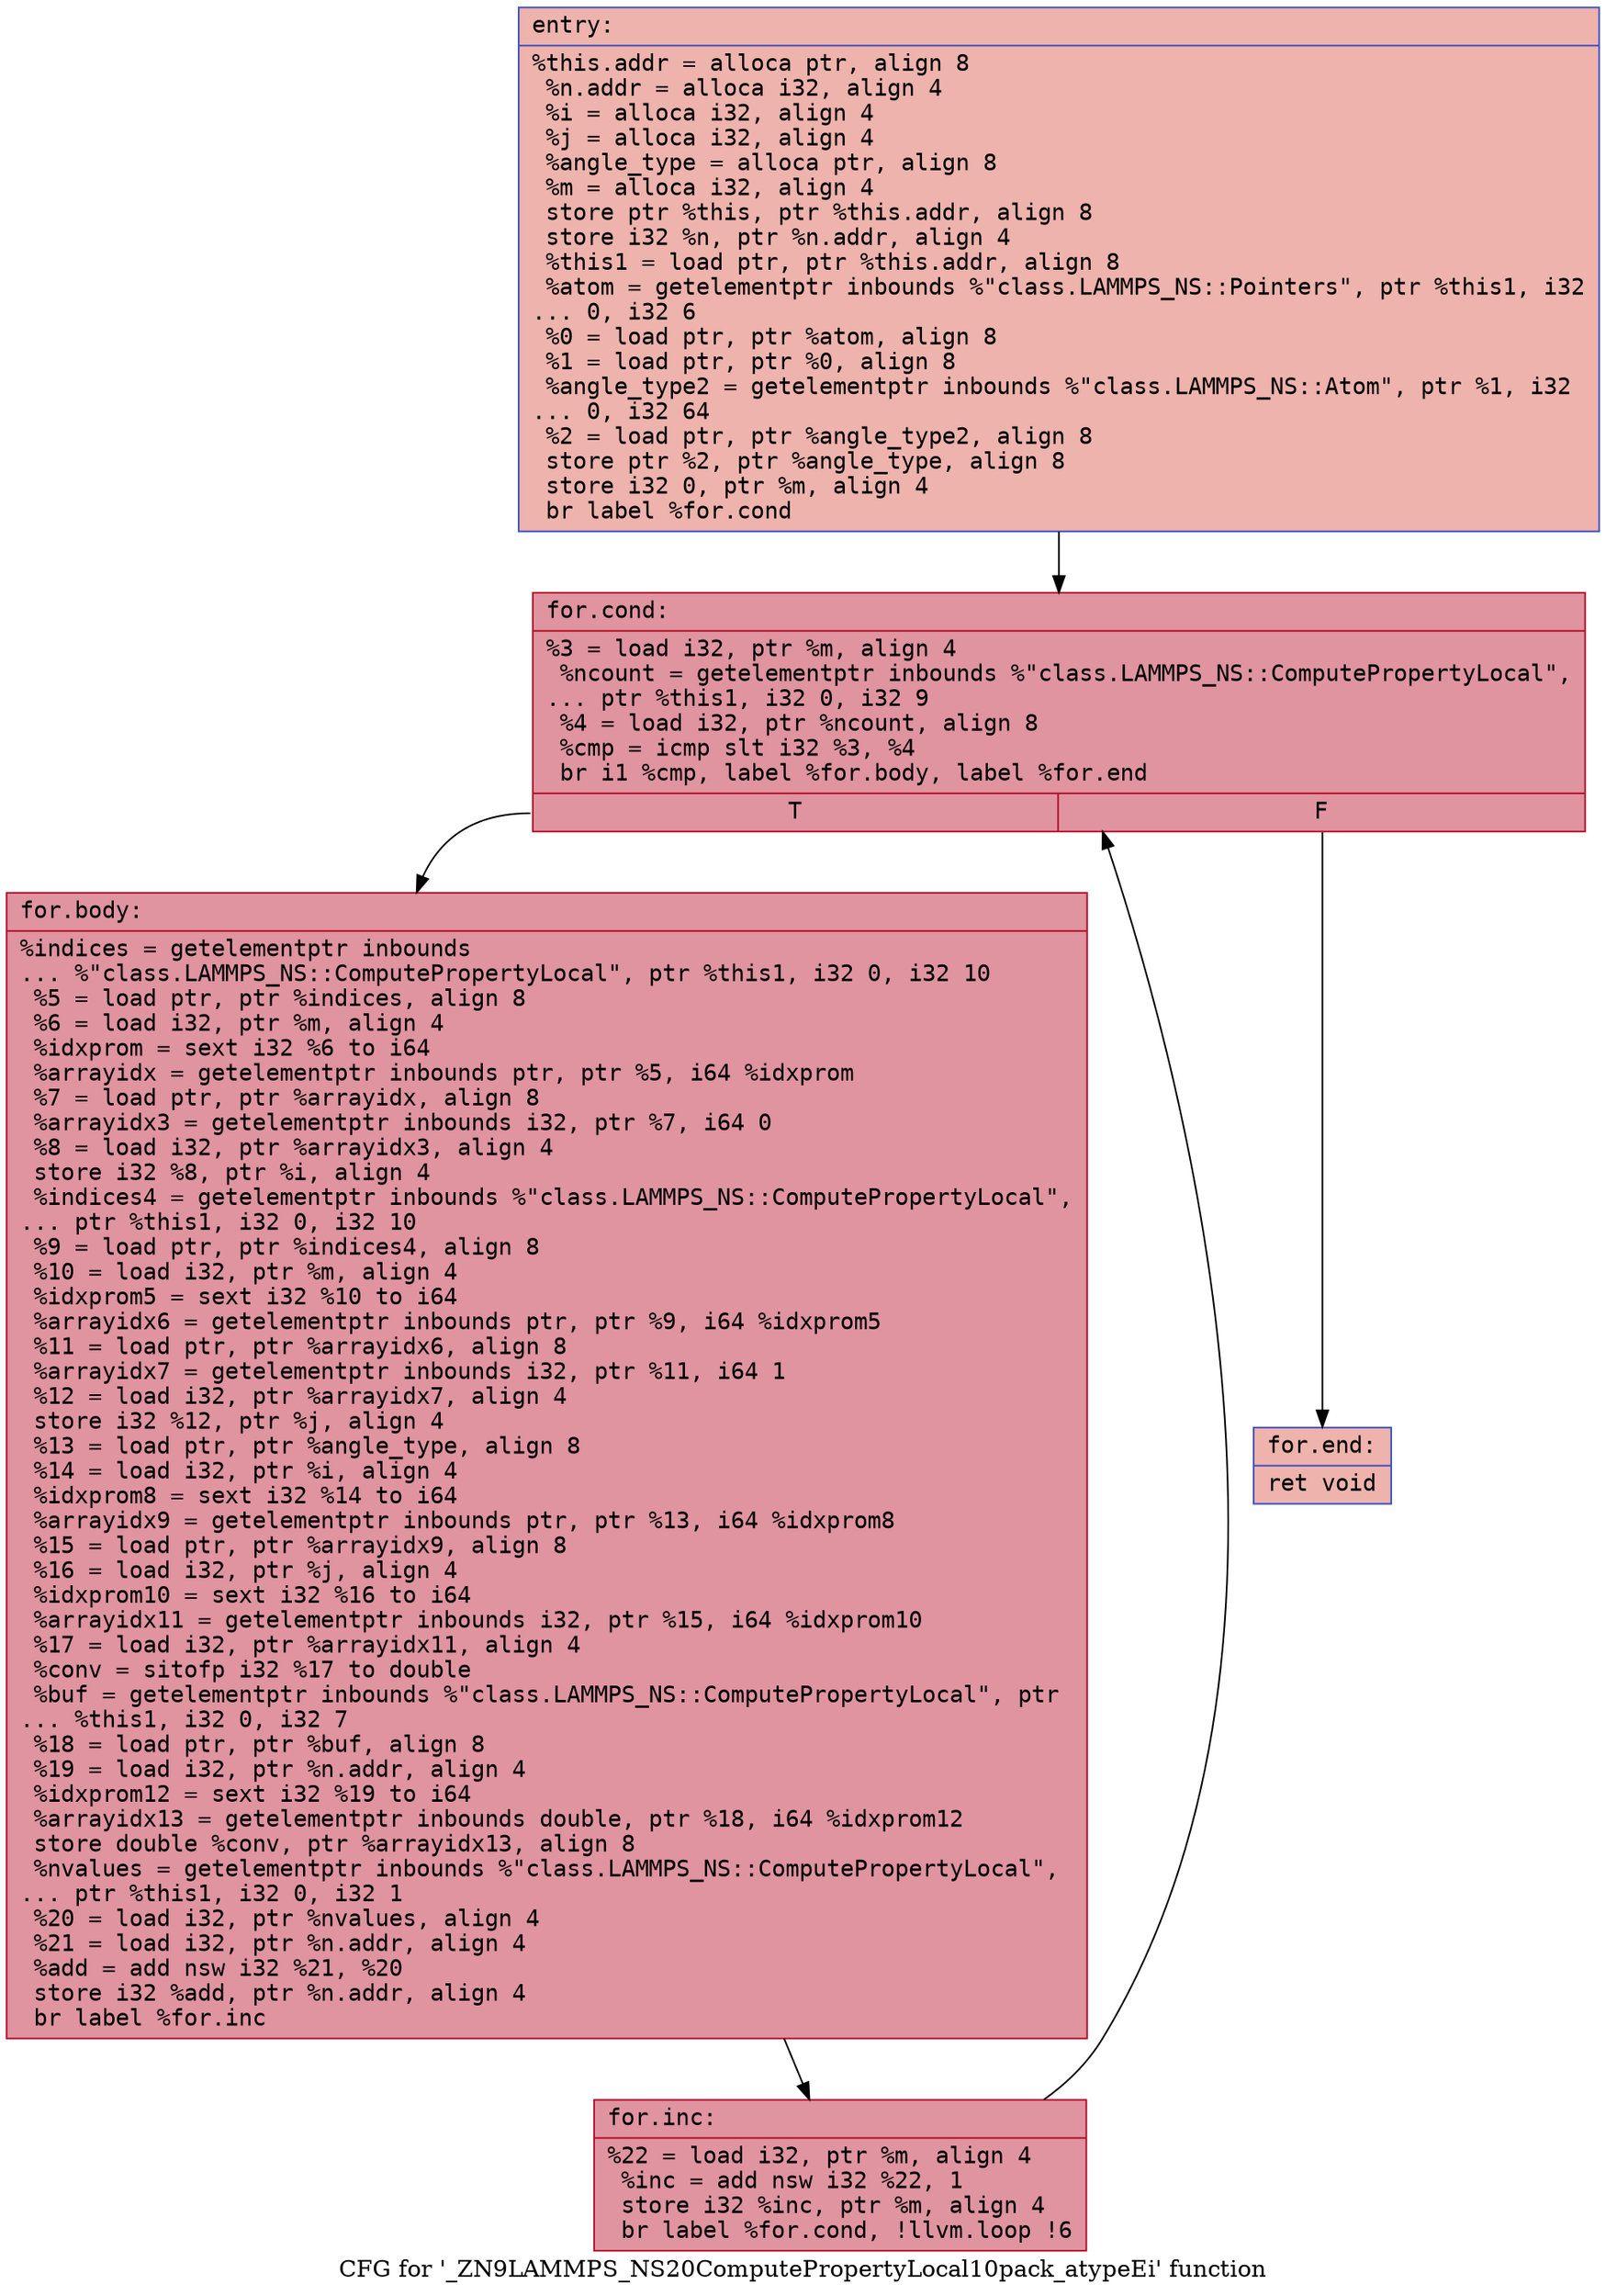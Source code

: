 digraph "CFG for '_ZN9LAMMPS_NS20ComputePropertyLocal10pack_atypeEi' function" {
	label="CFG for '_ZN9LAMMPS_NS20ComputePropertyLocal10pack_atypeEi' function";

	Node0x5611e6867ba0 [shape=record,color="#3d50c3ff", style=filled, fillcolor="#d6524470" fontname="Courier",label="{entry:\l|  %this.addr = alloca ptr, align 8\l  %n.addr = alloca i32, align 4\l  %i = alloca i32, align 4\l  %j = alloca i32, align 4\l  %angle_type = alloca ptr, align 8\l  %m = alloca i32, align 4\l  store ptr %this, ptr %this.addr, align 8\l  store i32 %n, ptr %n.addr, align 4\l  %this1 = load ptr, ptr %this.addr, align 8\l  %atom = getelementptr inbounds %\"class.LAMMPS_NS::Pointers\", ptr %this1, i32\l... 0, i32 6\l  %0 = load ptr, ptr %atom, align 8\l  %1 = load ptr, ptr %0, align 8\l  %angle_type2 = getelementptr inbounds %\"class.LAMMPS_NS::Atom\", ptr %1, i32\l... 0, i32 64\l  %2 = load ptr, ptr %angle_type2, align 8\l  store ptr %2, ptr %angle_type, align 8\l  store i32 0, ptr %m, align 4\l  br label %for.cond\l}"];
	Node0x5611e6867ba0 -> Node0x5611e68685a0[tooltip="entry -> for.cond\nProbability 100.00%" ];
	Node0x5611e68685a0 [shape=record,color="#b70d28ff", style=filled, fillcolor="#b70d2870" fontname="Courier",label="{for.cond:\l|  %3 = load i32, ptr %m, align 4\l  %ncount = getelementptr inbounds %\"class.LAMMPS_NS::ComputePropertyLocal\",\l... ptr %this1, i32 0, i32 9\l  %4 = load i32, ptr %ncount, align 8\l  %cmp = icmp slt i32 %3, %4\l  br i1 %cmp, label %for.body, label %for.end\l|{<s0>T|<s1>F}}"];
	Node0x5611e68685a0:s0 -> Node0x5611e6868a10[tooltip="for.cond -> for.body\nProbability 96.88%" ];
	Node0x5611e68685a0:s1 -> Node0x5611e6868a60[tooltip="for.cond -> for.end\nProbability 3.12%" ];
	Node0x5611e6868a10 [shape=record,color="#b70d28ff", style=filled, fillcolor="#b70d2870" fontname="Courier",label="{for.body:\l|  %indices = getelementptr inbounds\l... %\"class.LAMMPS_NS::ComputePropertyLocal\", ptr %this1, i32 0, i32 10\l  %5 = load ptr, ptr %indices, align 8\l  %6 = load i32, ptr %m, align 4\l  %idxprom = sext i32 %6 to i64\l  %arrayidx = getelementptr inbounds ptr, ptr %5, i64 %idxprom\l  %7 = load ptr, ptr %arrayidx, align 8\l  %arrayidx3 = getelementptr inbounds i32, ptr %7, i64 0\l  %8 = load i32, ptr %arrayidx3, align 4\l  store i32 %8, ptr %i, align 4\l  %indices4 = getelementptr inbounds %\"class.LAMMPS_NS::ComputePropertyLocal\",\l... ptr %this1, i32 0, i32 10\l  %9 = load ptr, ptr %indices4, align 8\l  %10 = load i32, ptr %m, align 4\l  %idxprom5 = sext i32 %10 to i64\l  %arrayidx6 = getelementptr inbounds ptr, ptr %9, i64 %idxprom5\l  %11 = load ptr, ptr %arrayidx6, align 8\l  %arrayidx7 = getelementptr inbounds i32, ptr %11, i64 1\l  %12 = load i32, ptr %arrayidx7, align 4\l  store i32 %12, ptr %j, align 4\l  %13 = load ptr, ptr %angle_type, align 8\l  %14 = load i32, ptr %i, align 4\l  %idxprom8 = sext i32 %14 to i64\l  %arrayidx9 = getelementptr inbounds ptr, ptr %13, i64 %idxprom8\l  %15 = load ptr, ptr %arrayidx9, align 8\l  %16 = load i32, ptr %j, align 4\l  %idxprom10 = sext i32 %16 to i64\l  %arrayidx11 = getelementptr inbounds i32, ptr %15, i64 %idxprom10\l  %17 = load i32, ptr %arrayidx11, align 4\l  %conv = sitofp i32 %17 to double\l  %buf = getelementptr inbounds %\"class.LAMMPS_NS::ComputePropertyLocal\", ptr\l... %this1, i32 0, i32 7\l  %18 = load ptr, ptr %buf, align 8\l  %19 = load i32, ptr %n.addr, align 4\l  %idxprom12 = sext i32 %19 to i64\l  %arrayidx13 = getelementptr inbounds double, ptr %18, i64 %idxprom12\l  store double %conv, ptr %arrayidx13, align 8\l  %nvalues = getelementptr inbounds %\"class.LAMMPS_NS::ComputePropertyLocal\",\l... ptr %this1, i32 0, i32 1\l  %20 = load i32, ptr %nvalues, align 4\l  %21 = load i32, ptr %n.addr, align 4\l  %add = add nsw i32 %21, %20\l  store i32 %add, ptr %n.addr, align 4\l  br label %for.inc\l}"];
	Node0x5611e6868a10 -> Node0x5611e686a590[tooltip="for.body -> for.inc\nProbability 100.00%" ];
	Node0x5611e686a590 [shape=record,color="#b70d28ff", style=filled, fillcolor="#b70d2870" fontname="Courier",label="{for.inc:\l|  %22 = load i32, ptr %m, align 4\l  %inc = add nsw i32 %22, 1\l  store i32 %inc, ptr %m, align 4\l  br label %for.cond, !llvm.loop !6\l}"];
	Node0x5611e686a590 -> Node0x5611e68685a0[tooltip="for.inc -> for.cond\nProbability 100.00%" ];
	Node0x5611e6868a60 [shape=record,color="#3d50c3ff", style=filled, fillcolor="#d6524470" fontname="Courier",label="{for.end:\l|  ret void\l}"];
}

